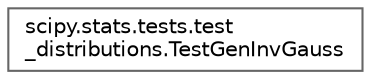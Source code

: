 digraph "Graphical Class Hierarchy"
{
 // LATEX_PDF_SIZE
  bgcolor="transparent";
  edge [fontname=Helvetica,fontsize=10,labelfontname=Helvetica,labelfontsize=10];
  node [fontname=Helvetica,fontsize=10,shape=box,height=0.2,width=0.4];
  rankdir="LR";
  Node0 [id="Node000000",label="scipy.stats.tests.test\l_distributions.TestGenInvGauss",height=0.2,width=0.4,color="grey40", fillcolor="white", style="filled",URL="$d2/d7b/classscipy_1_1stats_1_1tests_1_1test__distributions_1_1TestGenInvGauss.html",tooltip=" "];
}
